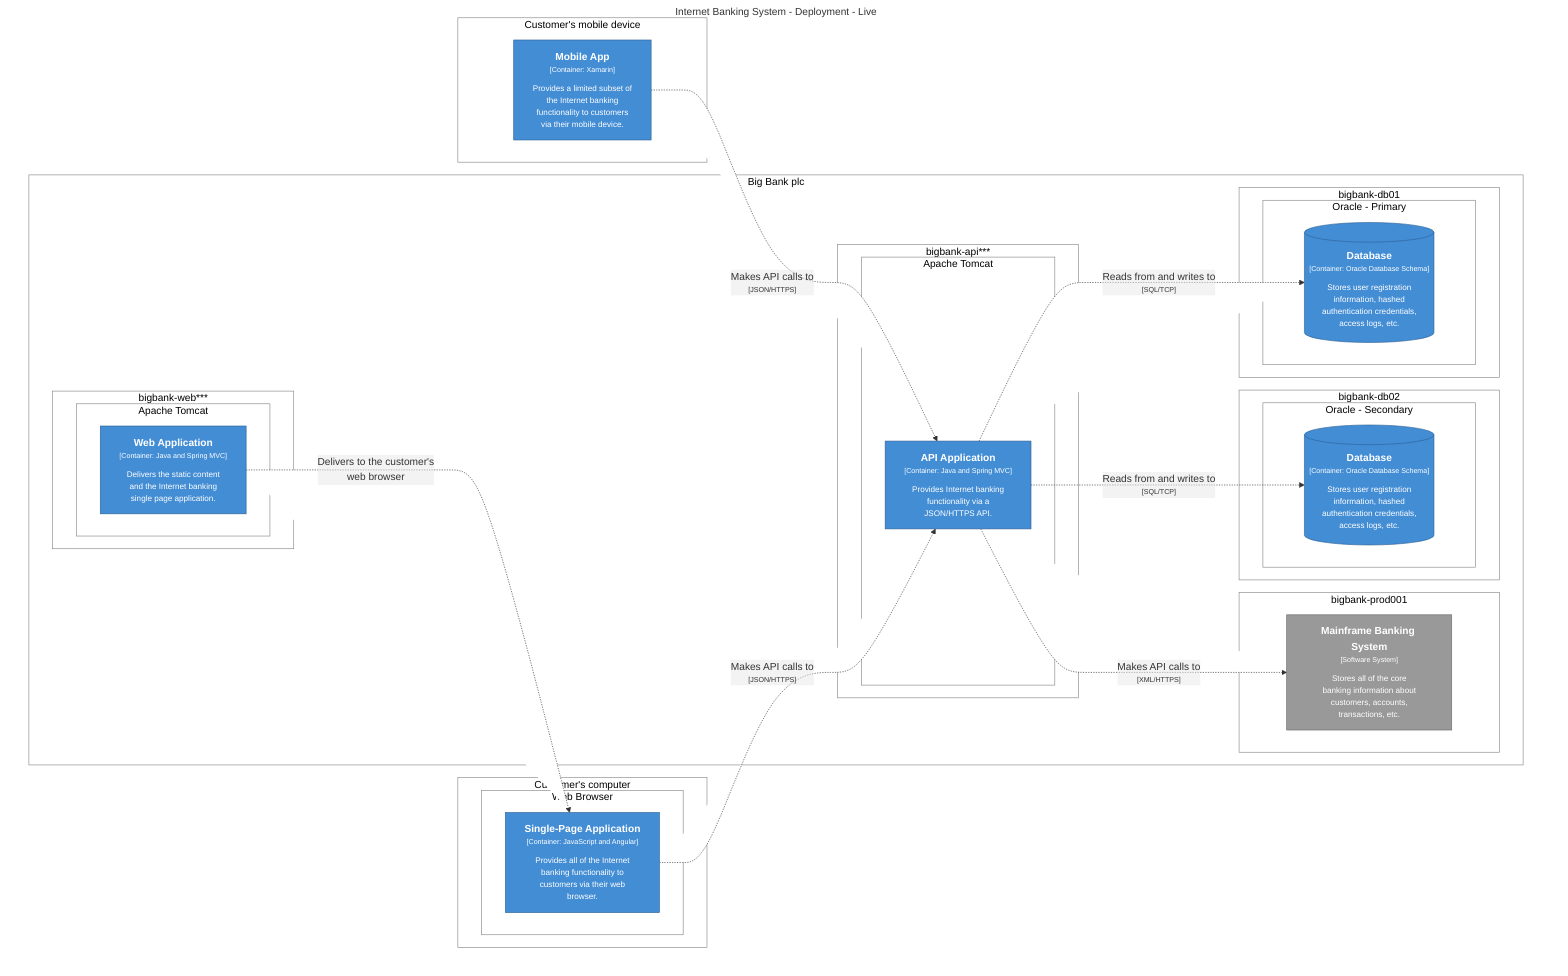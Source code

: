 graph TB
  linkStyle default fill:#ffffff

  subgraph diagram ["Internet Banking System - Deployment - Live"]
    style diagram fill:#ffffff,stroke:#ffffff

    subgraph 67 [Customer's mobile device]
      style 67 fill:#ffffff,stroke:#888888,color:#000000

      68["<div style='font-weight: bold'>Mobile App</div><div style='font-size: 70%; margin-top: 0px'>[Container: Xamarin]</div><div style='font-size: 80%; margin-top:10px'>Provides a limited subset of<br />the Internet banking<br />functionality to customers<br />via their mobile device.</div>"]
      style 68 fill:#438dd5,stroke:#2e6295,color:#ffffff
    end

    subgraph 69 [Customer's computer]
      style 69 fill:#ffffff,stroke:#888888,color:#000000

      subgraph 70 [Web Browser]
        style 70 fill:#ffffff,stroke:#888888,color:#000000

        71["<div style='font-weight: bold'>Single-Page Application</div><div style='font-size: 70%; margin-top: 0px'>[Container: JavaScript and Angular]</div><div style='font-size: 80%; margin-top:10px'>Provides all of the Internet<br />banking functionality to<br />customers via their web<br />browser.</div>"]
        style 71 fill:#438dd5,stroke:#2e6295,color:#ffffff
      end

    end

    subgraph 72 [Big Bank plc]
      style 72 fill:#ffffff,stroke:#888888,color:#000000

      subgraph 73 [bigbank-web***]
        style 73 fill:#ffffff,stroke:#888888,color:#000000

        subgraph 74 [Apache Tomcat]
          style 74 fill:#ffffff,stroke:#888888,color:#000000

          75["<div style='font-weight: bold'>Web Application</div><div style='font-size: 70%; margin-top: 0px'>[Container: Java and Spring MVC]</div><div style='font-size: 80%; margin-top:10px'>Delivers the static content<br />and the Internet banking<br />single page application.</div>"]
          style 75 fill:#438dd5,stroke:#2e6295,color:#ffffff
        end

      end

      subgraph 77 [bigbank-api***]
        style 77 fill:#ffffff,stroke:#888888,color:#000000

        subgraph 78 [Apache Tomcat]
          style 78 fill:#ffffff,stroke:#888888,color:#000000

          79["<div style='font-weight: bold'>API Application</div><div style='font-size: 70%; margin-top: 0px'>[Container: Java and Spring MVC]</div><div style='font-size: 80%; margin-top:10px'>Provides Internet banking<br />functionality via a<br />JSON/HTTPS API.</div>"]
          style 79 fill:#438dd5,stroke:#2e6295,color:#ffffff
        end

      end

      subgraph 82 [bigbank-db01]
        style 82 fill:#ffffff,stroke:#888888,color:#000000

        subgraph 83 [Oracle - Primary]
          style 83 fill:#ffffff,stroke:#888888,color:#000000

          84[("<div style='font-weight: bold'>Database</div><div style='font-size: 70%; margin-top: 0px'>[Container: Oracle Database Schema]</div><div style='font-size: 80%; margin-top:10px'>Stores user registration<br />information, hashed<br />authentication credentials,<br />access logs, etc.</div>")]
          style 84 fill:#438dd5,stroke:#2e6295,color:#ffffff
        end

      end

      subgraph 86 [bigbank-db02]
        style 86 fill:#ffffff,stroke:#888888,color:#000000

        subgraph 87 [Oracle - Secondary]
          style 87 fill:#ffffff,stroke:#888888,color:#000000

          88[("<div style='font-weight: bold'>Database</div><div style='font-size: 70%; margin-top: 0px'>[Container: Oracle Database Schema]</div><div style='font-size: 80%; margin-top:10px'>Stores user registration<br />information, hashed<br />authentication credentials,<br />access logs, etc.</div>")]
          style 88 fill:#438dd5,stroke:#2e6295,color:#ffffff
        end

      end

      subgraph 90 [bigbank-prod001]
        style 90 fill:#ffffff,stroke:#888888,color:#000000

        91["<div style='font-weight: bold'>Mainframe Banking System</div><div style='font-size: 70%; margin-top: 0px'>[Software System]</div><div style='font-size: 80%; margin-top:10px'>Stores all of the core<br />banking information about<br />customers, accounts,<br />transactions, etc.</div>"]
        style 91 fill:#999999,stroke:#6b6b6b,color:#ffffff
      end

    end

    75-. "<div>Delivers to the customer's<br />web browser</div><div style='font-size: 70%'></div>" .->71
    68-. "<div>Makes API calls to</div><div style='font-size: 70%'>[JSON/HTTPS]</div>" .->79
    71-. "<div>Makes API calls to</div><div style='font-size: 70%'>[JSON/HTTPS]</div>" .->79
    79-. "<div>Reads from and writes to</div><div style='font-size: 70%'>[SQL/TCP]</div>" .->84
    79-. "<div>Reads from and writes to</div><div style='font-size: 70%'>[SQL/TCP]</div>" .->88
    79-. "<div>Makes API calls to</div><div style='font-size: 70%'>[XML/HTTPS]</div>" .->91
  end